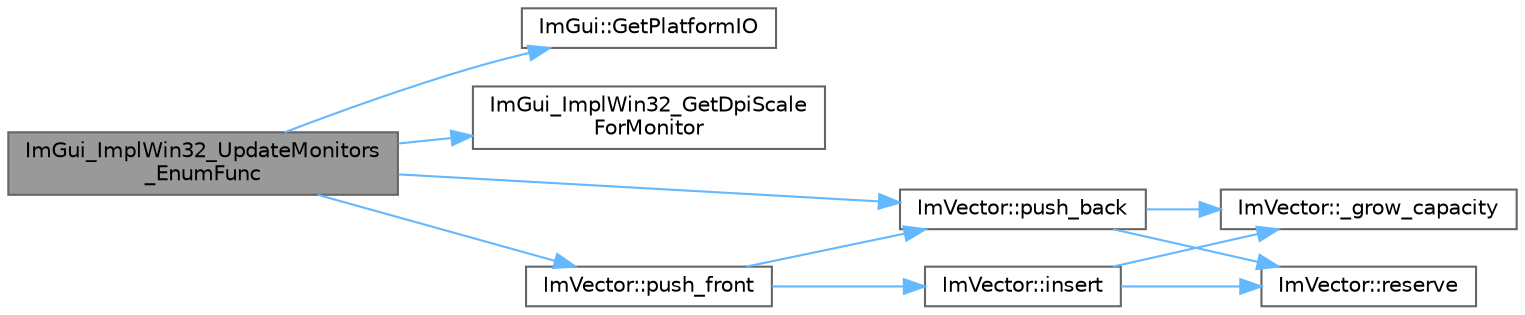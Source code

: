 digraph "ImGui_ImplWin32_UpdateMonitors_EnumFunc"
{
 // LATEX_PDF_SIZE
  bgcolor="transparent";
  edge [fontname=Helvetica,fontsize=10,labelfontname=Helvetica,labelfontsize=10];
  node [fontname=Helvetica,fontsize=10,shape=box,height=0.2,width=0.4];
  rankdir="LR";
  Node1 [id="Node000001",label="ImGui_ImplWin32_UpdateMonitors\l_EnumFunc",height=0.2,width=0.4,color="gray40", fillcolor="grey60", style="filled", fontcolor="black",tooltip=" "];
  Node1 -> Node2 [id="edge11_Node000001_Node000002",color="steelblue1",style="solid",tooltip=" "];
  Node2 [id="Node000002",label="ImGui::GetPlatformIO",height=0.2,width=0.4,color="grey40", fillcolor="white", style="filled",URL="$namespace_im_gui.html#a3edc2b6129cbf1e8d247c6d03c344065",tooltip=" "];
  Node1 -> Node3 [id="edge12_Node000001_Node000003",color="steelblue1",style="solid",tooltip=" "];
  Node3 [id="Node000003",label="ImGui_ImplWin32_GetDpiScale\lForMonitor",height=0.2,width=0.4,color="grey40", fillcolor="white", style="filled",URL="$imgui__impl__win32_8cpp.html#a765356269dc7e4f7f521d5f9c9bc42a5",tooltip=" "];
  Node1 -> Node4 [id="edge13_Node000001_Node000004",color="steelblue1",style="solid",tooltip=" "];
  Node4 [id="Node000004",label="ImVector::push_back",height=0.2,width=0.4,color="grey40", fillcolor="white", style="filled",URL="$struct_im_vector.html#aab5df48e0711a48bd12f3206e08c4108",tooltip=" "];
  Node4 -> Node5 [id="edge14_Node000004_Node000005",color="steelblue1",style="solid",tooltip=" "];
  Node5 [id="Node000005",label="ImVector::_grow_capacity",height=0.2,width=0.4,color="grey40", fillcolor="white", style="filled",URL="$struct_im_vector.html#a3a097635d464b1b70dc7d59996a88b28",tooltip=" "];
  Node4 -> Node6 [id="edge15_Node000004_Node000006",color="steelblue1",style="solid",tooltip=" "];
  Node6 [id="Node000006",label="ImVector::reserve",height=0.2,width=0.4,color="grey40", fillcolor="white", style="filled",URL="$struct_im_vector.html#a0f14f5736c3372157856eebb67123b75",tooltip=" "];
  Node1 -> Node7 [id="edge16_Node000001_Node000007",color="steelblue1",style="solid",tooltip=" "];
  Node7 [id="Node000007",label="ImVector::push_front",height=0.2,width=0.4,color="grey40", fillcolor="white", style="filled",URL="$struct_im_vector.html#a168658df8e0e1df5698ebe7a69946389",tooltip=" "];
  Node7 -> Node8 [id="edge17_Node000007_Node000008",color="steelblue1",style="solid",tooltip=" "];
  Node8 [id="Node000008",label="ImVector::insert",height=0.2,width=0.4,color="grey40", fillcolor="white", style="filled",URL="$struct_im_vector.html#a541c8cd4b844f5276f10d160cb500533",tooltip=" "];
  Node8 -> Node5 [id="edge18_Node000008_Node000005",color="steelblue1",style="solid",tooltip=" "];
  Node8 -> Node6 [id="edge19_Node000008_Node000006",color="steelblue1",style="solid",tooltip=" "];
  Node7 -> Node4 [id="edge20_Node000007_Node000004",color="steelblue1",style="solid",tooltip=" "];
}
